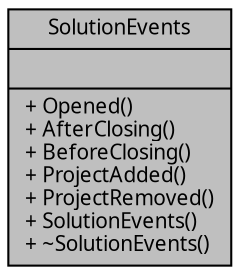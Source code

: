 digraph "SolutionEvents"
{
 // INTERACTIVE_SVG=YES
  edge [fontname="Verdana",fontsize="10",labelfontname="Verdana",labelfontsize="10"];
  node [fontname="Verdana",fontsize="10",shape=record];
  Node1 [label="{SolutionEvents\n||+ Opened()\l+ AfterClosing()\l+ BeforeClosing()\l+ ProjectAdded()\l+ ProjectRemoved()\l+ SolutionEvents()\l+ ~SolutionEvents()\l}",height=0.2,width=0.4,color="black", fillcolor="grey75", style="filled", fontcolor="black"];
}
